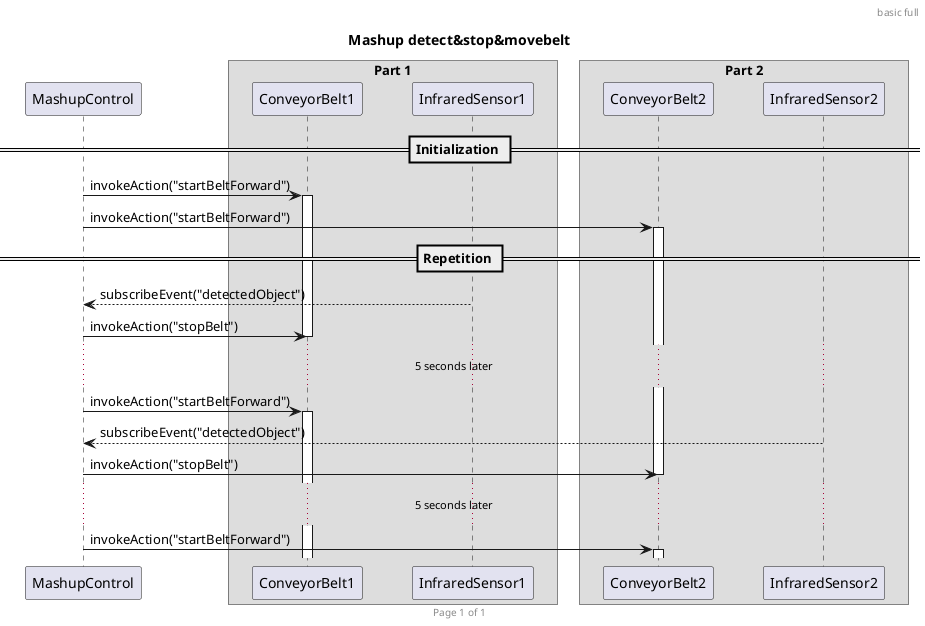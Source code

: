 @startuml
header basic full
footer Page %page% of %lastpage%

title Mashup detect&stop&movebelt

skinparam ParticipantPadding 20
skinparam BoxPadding 10

participant MashupControl as MC

box "Part 1"
participant ConveyorBelt1 as CB1
participant InfraredSensor1 as IS1
end box

box "Part 2"
participant ConveyorBelt2 as CB2
participant InfraredSensor2 as IS2
end box


== Initialization ==

MC -> CB1: invokeAction("startBeltForward")
activate CB1
MC -> CB2: invokeAction("startBeltForward")
activate CB2

== Repetition ==

MC <-- IS1: subscribeEvent("detectedObject")
MC -> CB1: invokeAction("stopBelt")
deactivate CB1
...5 seconds later...
MC -> CB1: invokeAction("startBeltForward")
activate CB1

MC <-- IS2: subscribeEvent("detectedObject")
MC -> CB2: invokeAction("stopBelt")
deactivate CB2
...5 seconds later...
MC -> CB2: invokeAction("startBeltForward")
activate CB2
@enduml
